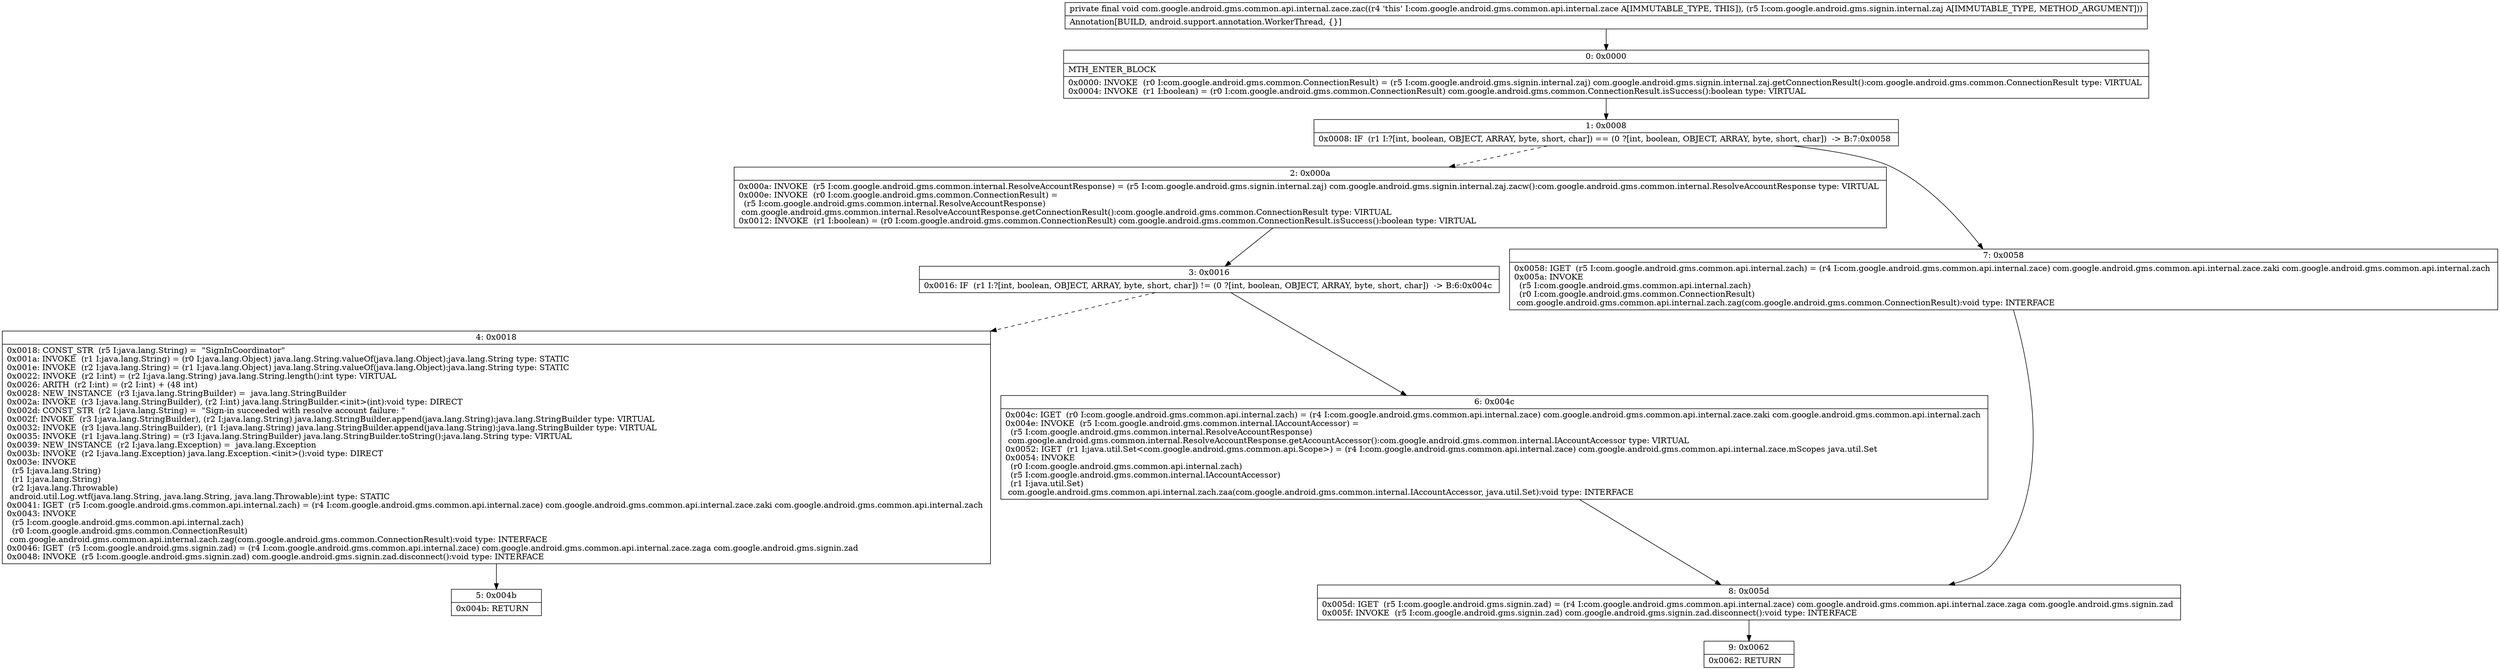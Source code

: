 digraph "CFG forcom.google.android.gms.common.api.internal.zace.zac(Lcom\/google\/android\/gms\/signin\/internal\/zaj;)V" {
Node_0 [shape=record,label="{0\:\ 0x0000|MTH_ENTER_BLOCK\l|0x0000: INVOKE  (r0 I:com.google.android.gms.common.ConnectionResult) = (r5 I:com.google.android.gms.signin.internal.zaj) com.google.android.gms.signin.internal.zaj.getConnectionResult():com.google.android.gms.common.ConnectionResult type: VIRTUAL \l0x0004: INVOKE  (r1 I:boolean) = (r0 I:com.google.android.gms.common.ConnectionResult) com.google.android.gms.common.ConnectionResult.isSuccess():boolean type: VIRTUAL \l}"];
Node_1 [shape=record,label="{1\:\ 0x0008|0x0008: IF  (r1 I:?[int, boolean, OBJECT, ARRAY, byte, short, char]) == (0 ?[int, boolean, OBJECT, ARRAY, byte, short, char])  \-\> B:7:0x0058 \l}"];
Node_2 [shape=record,label="{2\:\ 0x000a|0x000a: INVOKE  (r5 I:com.google.android.gms.common.internal.ResolveAccountResponse) = (r5 I:com.google.android.gms.signin.internal.zaj) com.google.android.gms.signin.internal.zaj.zacw():com.google.android.gms.common.internal.ResolveAccountResponse type: VIRTUAL \l0x000e: INVOKE  (r0 I:com.google.android.gms.common.ConnectionResult) = \l  (r5 I:com.google.android.gms.common.internal.ResolveAccountResponse)\l com.google.android.gms.common.internal.ResolveAccountResponse.getConnectionResult():com.google.android.gms.common.ConnectionResult type: VIRTUAL \l0x0012: INVOKE  (r1 I:boolean) = (r0 I:com.google.android.gms.common.ConnectionResult) com.google.android.gms.common.ConnectionResult.isSuccess():boolean type: VIRTUAL \l}"];
Node_3 [shape=record,label="{3\:\ 0x0016|0x0016: IF  (r1 I:?[int, boolean, OBJECT, ARRAY, byte, short, char]) != (0 ?[int, boolean, OBJECT, ARRAY, byte, short, char])  \-\> B:6:0x004c \l}"];
Node_4 [shape=record,label="{4\:\ 0x0018|0x0018: CONST_STR  (r5 I:java.lang.String) =  \"SignInCoordinator\" \l0x001a: INVOKE  (r1 I:java.lang.String) = (r0 I:java.lang.Object) java.lang.String.valueOf(java.lang.Object):java.lang.String type: STATIC \l0x001e: INVOKE  (r2 I:java.lang.String) = (r1 I:java.lang.Object) java.lang.String.valueOf(java.lang.Object):java.lang.String type: STATIC \l0x0022: INVOKE  (r2 I:int) = (r2 I:java.lang.String) java.lang.String.length():int type: VIRTUAL \l0x0026: ARITH  (r2 I:int) = (r2 I:int) + (48 int) \l0x0028: NEW_INSTANCE  (r3 I:java.lang.StringBuilder) =  java.lang.StringBuilder \l0x002a: INVOKE  (r3 I:java.lang.StringBuilder), (r2 I:int) java.lang.StringBuilder.\<init\>(int):void type: DIRECT \l0x002d: CONST_STR  (r2 I:java.lang.String) =  \"Sign\-in succeeded with resolve account failure: \" \l0x002f: INVOKE  (r3 I:java.lang.StringBuilder), (r2 I:java.lang.String) java.lang.StringBuilder.append(java.lang.String):java.lang.StringBuilder type: VIRTUAL \l0x0032: INVOKE  (r3 I:java.lang.StringBuilder), (r1 I:java.lang.String) java.lang.StringBuilder.append(java.lang.String):java.lang.StringBuilder type: VIRTUAL \l0x0035: INVOKE  (r1 I:java.lang.String) = (r3 I:java.lang.StringBuilder) java.lang.StringBuilder.toString():java.lang.String type: VIRTUAL \l0x0039: NEW_INSTANCE  (r2 I:java.lang.Exception) =  java.lang.Exception \l0x003b: INVOKE  (r2 I:java.lang.Exception) java.lang.Exception.\<init\>():void type: DIRECT \l0x003e: INVOKE  \l  (r5 I:java.lang.String)\l  (r1 I:java.lang.String)\l  (r2 I:java.lang.Throwable)\l android.util.Log.wtf(java.lang.String, java.lang.String, java.lang.Throwable):int type: STATIC \l0x0041: IGET  (r5 I:com.google.android.gms.common.api.internal.zach) = (r4 I:com.google.android.gms.common.api.internal.zace) com.google.android.gms.common.api.internal.zace.zaki com.google.android.gms.common.api.internal.zach \l0x0043: INVOKE  \l  (r5 I:com.google.android.gms.common.api.internal.zach)\l  (r0 I:com.google.android.gms.common.ConnectionResult)\l com.google.android.gms.common.api.internal.zach.zag(com.google.android.gms.common.ConnectionResult):void type: INTERFACE \l0x0046: IGET  (r5 I:com.google.android.gms.signin.zad) = (r4 I:com.google.android.gms.common.api.internal.zace) com.google.android.gms.common.api.internal.zace.zaga com.google.android.gms.signin.zad \l0x0048: INVOKE  (r5 I:com.google.android.gms.signin.zad) com.google.android.gms.signin.zad.disconnect():void type: INTERFACE \l}"];
Node_5 [shape=record,label="{5\:\ 0x004b|0x004b: RETURN   \l}"];
Node_6 [shape=record,label="{6\:\ 0x004c|0x004c: IGET  (r0 I:com.google.android.gms.common.api.internal.zach) = (r4 I:com.google.android.gms.common.api.internal.zace) com.google.android.gms.common.api.internal.zace.zaki com.google.android.gms.common.api.internal.zach \l0x004e: INVOKE  (r5 I:com.google.android.gms.common.internal.IAccountAccessor) = \l  (r5 I:com.google.android.gms.common.internal.ResolveAccountResponse)\l com.google.android.gms.common.internal.ResolveAccountResponse.getAccountAccessor():com.google.android.gms.common.internal.IAccountAccessor type: VIRTUAL \l0x0052: IGET  (r1 I:java.util.Set\<com.google.android.gms.common.api.Scope\>) = (r4 I:com.google.android.gms.common.api.internal.zace) com.google.android.gms.common.api.internal.zace.mScopes java.util.Set \l0x0054: INVOKE  \l  (r0 I:com.google.android.gms.common.api.internal.zach)\l  (r5 I:com.google.android.gms.common.internal.IAccountAccessor)\l  (r1 I:java.util.Set)\l com.google.android.gms.common.api.internal.zach.zaa(com.google.android.gms.common.internal.IAccountAccessor, java.util.Set):void type: INTERFACE \l}"];
Node_7 [shape=record,label="{7\:\ 0x0058|0x0058: IGET  (r5 I:com.google.android.gms.common.api.internal.zach) = (r4 I:com.google.android.gms.common.api.internal.zace) com.google.android.gms.common.api.internal.zace.zaki com.google.android.gms.common.api.internal.zach \l0x005a: INVOKE  \l  (r5 I:com.google.android.gms.common.api.internal.zach)\l  (r0 I:com.google.android.gms.common.ConnectionResult)\l com.google.android.gms.common.api.internal.zach.zag(com.google.android.gms.common.ConnectionResult):void type: INTERFACE \l}"];
Node_8 [shape=record,label="{8\:\ 0x005d|0x005d: IGET  (r5 I:com.google.android.gms.signin.zad) = (r4 I:com.google.android.gms.common.api.internal.zace) com.google.android.gms.common.api.internal.zace.zaga com.google.android.gms.signin.zad \l0x005f: INVOKE  (r5 I:com.google.android.gms.signin.zad) com.google.android.gms.signin.zad.disconnect():void type: INTERFACE \l}"];
Node_9 [shape=record,label="{9\:\ 0x0062|0x0062: RETURN   \l}"];
MethodNode[shape=record,label="{private final void com.google.android.gms.common.api.internal.zace.zac((r4 'this' I:com.google.android.gms.common.api.internal.zace A[IMMUTABLE_TYPE, THIS]), (r5 I:com.google.android.gms.signin.internal.zaj A[IMMUTABLE_TYPE, METHOD_ARGUMENT]))  | Annotation[BUILD, android.support.annotation.WorkerThread, \{\}]\l}"];
MethodNode -> Node_0;
Node_0 -> Node_1;
Node_1 -> Node_2[style=dashed];
Node_1 -> Node_7;
Node_2 -> Node_3;
Node_3 -> Node_4[style=dashed];
Node_3 -> Node_6;
Node_4 -> Node_5;
Node_6 -> Node_8;
Node_7 -> Node_8;
Node_8 -> Node_9;
}

